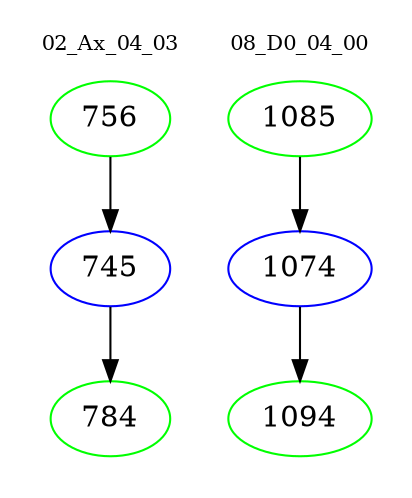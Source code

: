 digraph{
subgraph cluster_0 {
color = white
label = "02_Ax_04_03";
fontsize=10;
T0_756 [label="756", color="green"]
T0_756 -> T0_745 [color="black"]
T0_745 [label="745", color="blue"]
T0_745 -> T0_784 [color="black"]
T0_784 [label="784", color="green"]
}
subgraph cluster_1 {
color = white
label = "08_D0_04_00";
fontsize=10;
T1_1085 [label="1085", color="green"]
T1_1085 -> T1_1074 [color="black"]
T1_1074 [label="1074", color="blue"]
T1_1074 -> T1_1094 [color="black"]
T1_1094 [label="1094", color="green"]
}
}

